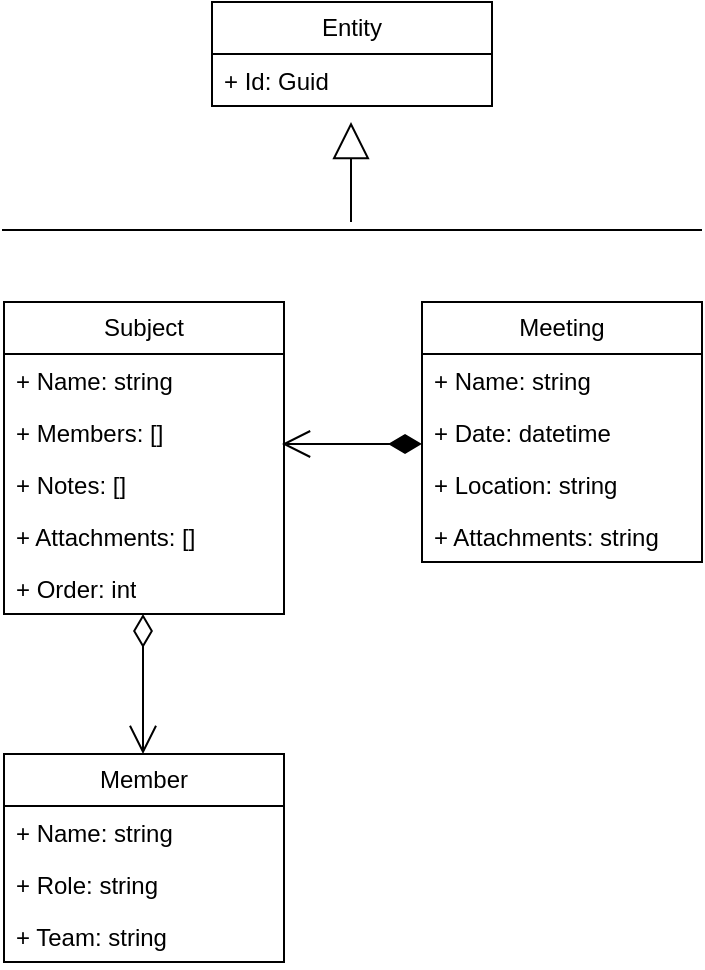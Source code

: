 <mxfile version="23.1.5" type="device">
  <diagram name="Página-1" id="vB4gJUN-4MO8Uk5Pypkj">
    <mxGraphModel dx="1114" dy="600" grid="1" gridSize="10" guides="1" tooltips="1" connect="1" arrows="1" fold="1" page="1" pageScale="1" pageWidth="827" pageHeight="1169" math="0" shadow="0">
      <root>
        <mxCell id="0" />
        <mxCell id="1" parent="0" />
        <mxCell id="Ac4JxT5m2iM7Um2Z88qt-16" value="Meeting" style="swimlane;fontStyle=0;childLayout=stackLayout;horizontal=1;startSize=26;fillColor=none;horizontalStack=0;resizeParent=1;resizeParentMax=0;resizeLast=0;collapsible=1;marginBottom=0;whiteSpace=wrap;html=1;" vertex="1" parent="1">
          <mxGeometry x="449" y="240" width="140" height="130" as="geometry" />
        </mxCell>
        <mxCell id="Ac4JxT5m2iM7Um2Z88qt-17" value="+ Name: string" style="text;strokeColor=none;fillColor=none;align=left;verticalAlign=top;spacingLeft=4;spacingRight=4;overflow=hidden;rotatable=0;points=[[0,0.5],[1,0.5]];portConstraint=eastwest;whiteSpace=wrap;html=1;" vertex="1" parent="Ac4JxT5m2iM7Um2Z88qt-16">
          <mxGeometry y="26" width="140" height="26" as="geometry" />
        </mxCell>
        <mxCell id="Ac4JxT5m2iM7Um2Z88qt-18" value="+ Date: datetime" style="text;strokeColor=none;fillColor=none;align=left;verticalAlign=top;spacingLeft=4;spacingRight=4;overflow=hidden;rotatable=0;points=[[0,0.5],[1,0.5]];portConstraint=eastwest;whiteSpace=wrap;html=1;" vertex="1" parent="Ac4JxT5m2iM7Um2Z88qt-16">
          <mxGeometry y="52" width="140" height="26" as="geometry" />
        </mxCell>
        <mxCell id="Ac4JxT5m2iM7Um2Z88qt-19" value="+ Location: string" style="text;strokeColor=none;fillColor=none;align=left;verticalAlign=top;spacingLeft=4;spacingRight=4;overflow=hidden;rotatable=0;points=[[0,0.5],[1,0.5]];portConstraint=eastwest;whiteSpace=wrap;html=1;" vertex="1" parent="Ac4JxT5m2iM7Um2Z88qt-16">
          <mxGeometry y="78" width="140" height="26" as="geometry" />
        </mxCell>
        <mxCell id="Ac4JxT5m2iM7Um2Z88qt-42" value="+ Attachments: string" style="text;strokeColor=none;fillColor=none;align=left;verticalAlign=top;spacingLeft=4;spacingRight=4;overflow=hidden;rotatable=0;points=[[0,0.5],[1,0.5]];portConstraint=eastwest;whiteSpace=wrap;html=1;" vertex="1" parent="Ac4JxT5m2iM7Um2Z88qt-16">
          <mxGeometry y="104" width="140" height="26" as="geometry" />
        </mxCell>
        <mxCell id="Ac4JxT5m2iM7Um2Z88qt-24" value="Subject" style="swimlane;fontStyle=0;childLayout=stackLayout;horizontal=1;startSize=26;fillColor=none;horizontalStack=0;resizeParent=1;resizeParentMax=0;resizeLast=0;collapsible=1;marginBottom=0;whiteSpace=wrap;html=1;" vertex="1" parent="1">
          <mxGeometry x="240" y="240" width="140" height="156" as="geometry" />
        </mxCell>
        <mxCell id="Ac4JxT5m2iM7Um2Z88qt-25" value="+ Name: string" style="text;strokeColor=none;fillColor=none;align=left;verticalAlign=top;spacingLeft=4;spacingRight=4;overflow=hidden;rotatable=0;points=[[0,0.5],[1,0.5]];portConstraint=eastwest;whiteSpace=wrap;html=1;" vertex="1" parent="Ac4JxT5m2iM7Um2Z88qt-24">
          <mxGeometry y="26" width="140" height="26" as="geometry" />
        </mxCell>
        <mxCell id="Ac4JxT5m2iM7Um2Z88qt-26" value="+ Members: []" style="text;strokeColor=none;fillColor=none;align=left;verticalAlign=top;spacingLeft=4;spacingRight=4;overflow=hidden;rotatable=0;points=[[0,0.5],[1,0.5]];portConstraint=eastwest;whiteSpace=wrap;html=1;" vertex="1" parent="Ac4JxT5m2iM7Um2Z88qt-24">
          <mxGeometry y="52" width="140" height="26" as="geometry" />
        </mxCell>
        <mxCell id="Ac4JxT5m2iM7Um2Z88qt-37" value="+ Notes: []" style="text;strokeColor=none;fillColor=none;align=left;verticalAlign=top;spacingLeft=4;spacingRight=4;overflow=hidden;rotatable=0;points=[[0,0.5],[1,0.5]];portConstraint=eastwest;whiteSpace=wrap;html=1;" vertex="1" parent="Ac4JxT5m2iM7Um2Z88qt-24">
          <mxGeometry y="78" width="140" height="26" as="geometry" />
        </mxCell>
        <mxCell id="Ac4JxT5m2iM7Um2Z88qt-43" value="+ Attachments: []" style="text;strokeColor=none;fillColor=none;align=left;verticalAlign=top;spacingLeft=4;spacingRight=4;overflow=hidden;rotatable=0;points=[[0,0.5],[1,0.5]];portConstraint=eastwest;whiteSpace=wrap;html=1;" vertex="1" parent="Ac4JxT5m2iM7Um2Z88qt-24">
          <mxGeometry y="104" width="140" height="26" as="geometry" />
        </mxCell>
        <mxCell id="Ac4JxT5m2iM7Um2Z88qt-44" value="+ Order: int" style="text;strokeColor=none;fillColor=none;align=left;verticalAlign=top;spacingLeft=4;spacingRight=4;overflow=hidden;rotatable=0;points=[[0,0.5],[1,0.5]];portConstraint=eastwest;whiteSpace=wrap;html=1;" vertex="1" parent="Ac4JxT5m2iM7Um2Z88qt-24">
          <mxGeometry y="130" width="140" height="26" as="geometry" />
        </mxCell>
        <mxCell id="Ac4JxT5m2iM7Um2Z88qt-28" value="Member" style="swimlane;fontStyle=0;childLayout=stackLayout;horizontal=1;startSize=26;fillColor=none;horizontalStack=0;resizeParent=1;resizeParentMax=0;resizeLast=0;collapsible=1;marginBottom=0;whiteSpace=wrap;html=1;" vertex="1" parent="1">
          <mxGeometry x="240" y="466" width="140" height="104" as="geometry" />
        </mxCell>
        <mxCell id="Ac4JxT5m2iM7Um2Z88qt-29" value="+ Name: string" style="text;strokeColor=none;fillColor=none;align=left;verticalAlign=top;spacingLeft=4;spacingRight=4;overflow=hidden;rotatable=0;points=[[0,0.5],[1,0.5]];portConstraint=eastwest;whiteSpace=wrap;html=1;" vertex="1" parent="Ac4JxT5m2iM7Um2Z88qt-28">
          <mxGeometry y="26" width="140" height="26" as="geometry" />
        </mxCell>
        <mxCell id="Ac4JxT5m2iM7Um2Z88qt-30" value="+ Role: string" style="text;strokeColor=none;fillColor=none;align=left;verticalAlign=top;spacingLeft=4;spacingRight=4;overflow=hidden;rotatable=0;points=[[0,0.5],[1,0.5]];portConstraint=eastwest;whiteSpace=wrap;html=1;" vertex="1" parent="Ac4JxT5m2iM7Um2Z88qt-28">
          <mxGeometry y="52" width="140" height="26" as="geometry" />
        </mxCell>
        <mxCell id="Ac4JxT5m2iM7Um2Z88qt-31" value="+ Team: string" style="text;strokeColor=none;fillColor=none;align=left;verticalAlign=top;spacingLeft=4;spacingRight=4;overflow=hidden;rotatable=0;points=[[0,0.5],[1,0.5]];portConstraint=eastwest;whiteSpace=wrap;html=1;" vertex="1" parent="Ac4JxT5m2iM7Um2Z88qt-28">
          <mxGeometry y="78" width="140" height="26" as="geometry" />
        </mxCell>
        <mxCell id="Ac4JxT5m2iM7Um2Z88qt-49" value="Entity" style="swimlane;fontStyle=0;childLayout=stackLayout;horizontal=1;startSize=26;fillColor=none;horizontalStack=0;resizeParent=1;resizeParentMax=0;resizeLast=0;collapsible=1;marginBottom=0;whiteSpace=wrap;html=1;" vertex="1" parent="1">
          <mxGeometry x="344" y="90" width="140" height="52" as="geometry" />
        </mxCell>
        <mxCell id="Ac4JxT5m2iM7Um2Z88qt-50" value="+ Id: Guid" style="text;strokeColor=none;fillColor=none;align=left;verticalAlign=top;spacingLeft=4;spacingRight=4;overflow=hidden;rotatable=0;points=[[0,0.5],[1,0.5]];portConstraint=eastwest;whiteSpace=wrap;html=1;" vertex="1" parent="Ac4JxT5m2iM7Um2Z88qt-49">
          <mxGeometry y="26" width="140" height="26" as="geometry" />
        </mxCell>
        <mxCell id="Ac4JxT5m2iM7Um2Z88qt-61" value="" style="endArrow=block;endSize=16;endFill=0;html=1;rounded=0;entryX=0.5;entryY=0.923;entryDx=0;entryDy=0;entryPerimeter=0;" edge="1" parent="1">
          <mxGeometry width="160" relative="1" as="geometry">
            <mxPoint x="413.5" y="200" as="sourcePoint" />
            <mxPoint x="413.5" y="149.998" as="targetPoint" />
          </mxGeometry>
        </mxCell>
        <mxCell id="Ac4JxT5m2iM7Um2Z88qt-65" value="" style="endArrow=open;html=1;endSize=12;startArrow=diamondThin;startSize=14;startFill=1;edgeStyle=orthogonalEdgeStyle;align=left;verticalAlign=bottom;rounded=0;" edge="1" parent="1">
          <mxGeometry x="-1" y="3" relative="1" as="geometry">
            <mxPoint x="449" y="311" as="sourcePoint" />
            <mxPoint x="379" y="311" as="targetPoint" />
          </mxGeometry>
        </mxCell>
        <mxCell id="Ac4JxT5m2iM7Um2Z88qt-67" value="" style="endArrow=open;html=1;endSize=12;startArrow=diamondThin;startSize=14;startFill=0;edgeStyle=orthogonalEdgeStyle;align=left;verticalAlign=bottom;rounded=0;" edge="1" parent="1">
          <mxGeometry x="-1" relative="1" as="geometry">
            <mxPoint x="309.5" y="396" as="sourcePoint" />
            <mxPoint x="309.5" y="466" as="targetPoint" />
            <mxPoint as="offset" />
          </mxGeometry>
        </mxCell>
        <mxCell id="Ac4JxT5m2iM7Um2Z88qt-68" value="" style="line;strokeWidth=1;fillColor=none;align=left;verticalAlign=middle;spacingTop=-1;spacingLeft=3;spacingRight=3;rotatable=0;labelPosition=right;points=[];portConstraint=eastwest;strokeColor=inherit;" vertex="1" parent="1">
          <mxGeometry x="239" y="200" width="350" height="8" as="geometry" />
        </mxCell>
      </root>
    </mxGraphModel>
  </diagram>
</mxfile>
